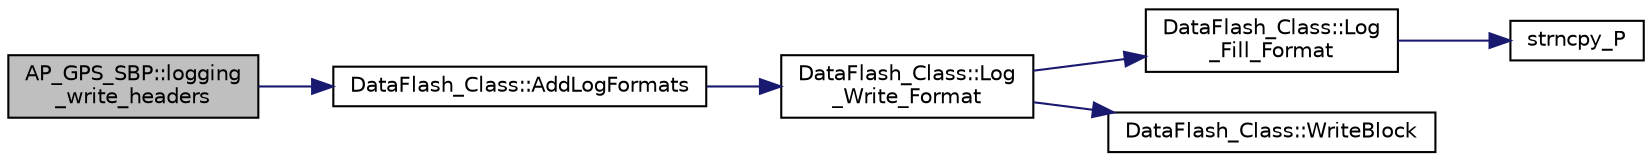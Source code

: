 digraph "AP_GPS_SBP::logging_write_headers"
{
 // INTERACTIVE_SVG=YES
  edge [fontname="Helvetica",fontsize="10",labelfontname="Helvetica",labelfontsize="10"];
  node [fontname="Helvetica",fontsize="10",shape=record];
  rankdir="LR";
  Node1 [label="AP_GPS_SBP::logging\l_write_headers",height=0.2,width=0.4,color="black", fillcolor="grey75", style="filled" fontcolor="black"];
  Node1 -> Node2 [color="midnightblue",fontsize="10",style="solid",fontname="Helvetica"];
  Node2 [label="DataFlash_Class::AddLogFormats",height=0.2,width=0.4,color="black", fillcolor="white", style="filled",URL="$classDataFlash__Class.html#a29bebad0ba87297f083ecc1bc23bed51"];
  Node2 -> Node3 [color="midnightblue",fontsize="10",style="solid",fontname="Helvetica"];
  Node3 [label="DataFlash_Class::Log\l_Write_Format",height=0.2,width=0.4,color="black", fillcolor="white", style="filled",URL="$classDataFlash__Class.html#a258d0eb16b61ced019be5a17bfe51b21"];
  Node3 -> Node4 [color="midnightblue",fontsize="10",style="solid",fontname="Helvetica"];
  Node4 [label="DataFlash_Class::Log\l_Fill_Format",height=0.2,width=0.4,color="black", fillcolor="white", style="filled",URL="$classDataFlash__Class.html#a972466284a00ba479b9752a8fa43415e"];
  Node4 -> Node5 [color="midnightblue",fontsize="10",style="solid",fontname="Helvetica"];
  Node5 [label="strncpy_P",height=0.2,width=0.4,color="black", fillcolor="white", style="filled",URL="$AP__Progmem__AVR_8h.html#a00eef44be35a92b1ef4067ea49bea7a3"];
  Node3 -> Node6 [color="midnightblue",fontsize="10",style="solid",fontname="Helvetica"];
  Node6 [label="DataFlash_Class::WriteBlock",height=0.2,width=0.4,color="black", fillcolor="white", style="filled",URL="$classDataFlash__Class.html#af5e6aefb8f2136e9104be836dac88625"];
}
